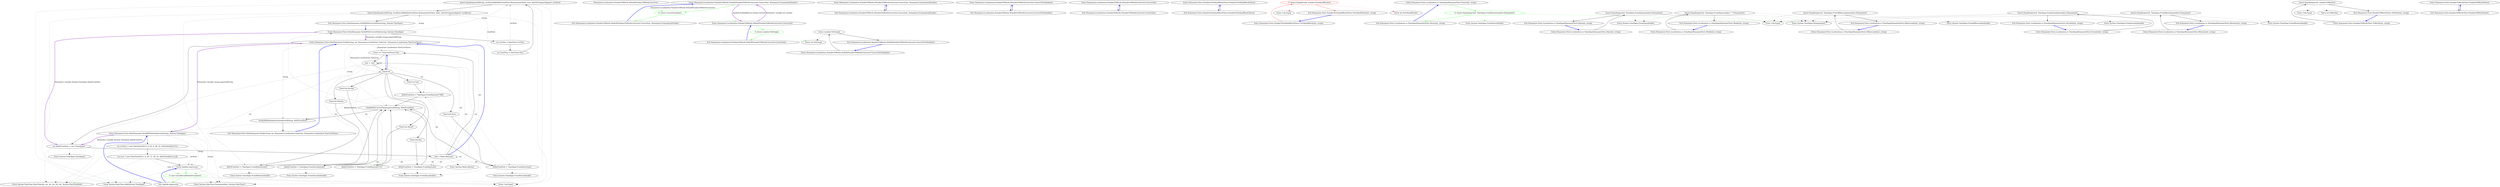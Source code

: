digraph  {
m0_6 [cluster="System.DateTime.Add(System.TimeSpan)", file="Configurator.cs", label="Entry System.DateTime.Add(System.TimeSpan)", span="0-0"];
m0_0 [cluster="Humanizer.Tests.DateHumanize.VerifyWithCurrentDate(string, System.TimeSpan)", file="Configurator.cs", label="Entry Humanizer.Tests.DateHumanize.VerifyWithCurrentDate(string, System.TimeSpan)", span="8-8"];
m0_1 [cluster="Humanizer.Tests.DateHumanize.VerifyWithCurrentDate(string, System.TimeSpan)", file="Configurator.cs", label="var utcNow = DateTime.UtcNow", span="10-10"];
m0_3 [cluster="Humanizer.Tests.DateHumanize.VerifyWithCurrentDate(string, System.TimeSpan)", file="Configurator.cs", label="Assert.Equal(expectedString, utcNow.Add(deltaFromNow).Humanize(utcDate: true, dateToCompareAgainst: utcNow))", span="14-14"];
m0_4 [cluster="Humanizer.Tests.DateHumanize.VerifyWithCurrentDate(string, System.TimeSpan)", file="Configurator.cs", label="Assert.Equal(expectedString, localNow.Add(deltaFromNow).Humanize(utcDate: false, dateToCompareAgainst: localNow))", span="15-15"];
m0_2 [cluster="Humanizer.Tests.DateHumanize.VerifyWithCurrentDate(string, System.TimeSpan)", file="Configurator.cs", label="var localNow = DateTime.Now", span="11-11"];
m0_5 [cluster="Humanizer.Tests.DateHumanize.VerifyWithCurrentDate(string, System.TimeSpan)", file="Configurator.cs", label="Exit Humanizer.Tests.DateHumanize.VerifyWithCurrentDate(string, System.TimeSpan)", span="8-8"];
m0_38 [cluster="System.Math.Abs(int)", file="Configurator.cs", label="Entry System.Math.Abs(int)", span="0-0"];
m0_7 [cluster="System.DateTime.Humanize(bool, System.DateTime?)", file="Configurator.cs", label="Entry System.DateTime.Humanize(bool, System.DateTime?)", span="19-19"];
m0_37 [cluster="System.TimeSpan.TimeSpan()", file="Configurator.cs", label="Entry System.TimeSpan.TimeSpan()", span="0-0"];
m0_40 [cluster="System.TimeSpan.FromMinutes(double)", file="Configurator.cs", label="Entry System.TimeSpan.FromMinutes(double)", span="0-0"];
m0_15 [cluster="System.DateTime.DateTime(int, int, int, int, int, int, System.DateTimeKind)", file="Configurator.cs", label="Entry System.DateTime.DateTime(int, int, int, int, int, int, System.DateTimeKind)", span="0-0"];
m0_8 [cluster="Unk.Equal", file="Configurator.cs", label="Entry Unk.Equal", span=""];
m0_9 [cluster="Humanizer.Tests.DateHumanize.VerifyWithDateInjection(string, System.TimeSpan)", file="Configurator.cs", label="Entry Humanizer.Tests.DateHumanize.VerifyWithDateInjection(string, System.TimeSpan)", span="18-18"];
m0_10 [cluster="Humanizer.Tests.DateHumanize.VerifyWithDateInjection(string, System.TimeSpan)", file="Configurator.cs", label="var utcNow = new DateTime(2013, 6, 20, 9, 58, 22, DateTimeKind.Utc)", span="20-20"];
m0_12 [cluster="lambda expression", file="Configurator.cs", label="Entry lambda expression", span="19-19"];
m0_13 [cluster="lambda expression", color=green, community=0, file="Configurator.cs", label="0: new CzechSlovakPolishFormatter()", span="19-19"];
m0_11 [cluster="Humanizer.Tests.DateHumanize.VerifyWithDateInjection(string, System.TimeSpan)", file="Configurator.cs", label="var now = new DateTime(2013, 6, 20, 11, 58, 22, DateTimeKind.Local)", span="21-21"];
m0_14 [cluster="lambda expression", file="Configurator.cs", label="Exit lambda expression", span="19-19"];
m0_39 [cluster="System.TimeSpan.FromSeconds(double)", file="Configurator.cs", label="Entry System.TimeSpan.FromSeconds(double)", span="0-0"];
m0_41 [cluster="System.TimeSpan.FromHours(double)", file="Configurator.cs", label="Entry System.TimeSpan.FromHours(double)", span="0-0"];
m0_42 [cluster="System.TimeSpan.FromDays(double)", file="Configurator.cs", label="Entry System.TimeSpan.FromDays(double)", span="0-0"];
m0_19 [cluster="Humanizer.Tests.DateHumanize.Verify(string, int, Humanizer.Localisation.TimeUnit, Humanizer.Localisation.TimeUnitTense)", file="Configurator.cs", label="tense == TimeUnitTense.Past", span="32-32"];
m0_17 [cluster="Humanizer.Tests.DateHumanize.Verify(string, int, Humanizer.Localisation.TimeUnit, Humanizer.Localisation.TimeUnitTense)", file="Configurator.cs", label="var deltaFromNow = new TimeSpan()", span="29-29"];
m0_20 [cluster="Humanizer.Tests.DateHumanize.Verify(string, int, Humanizer.Localisation.TimeUnit, Humanizer.Localisation.TimeUnitTense)", file="Configurator.cs", label="unit = -unit", span="33-33"];
m0_16 [cluster="Humanizer.Tests.DateHumanize.Verify(string, int, Humanizer.Localisation.TimeUnit, Humanizer.Localisation.TimeUnitTense)", file="Configurator.cs", label="Entry Humanizer.Tests.DateHumanize.Verify(string, int, Humanizer.Localisation.TimeUnit, Humanizer.Localisation.TimeUnitTense)", span="27-27"];
m0_18 [cluster="Humanizer.Tests.DateHumanize.Verify(string, int, Humanizer.Localisation.TimeUnit, Humanizer.Localisation.TimeUnitTense)", file="Configurator.cs", label="unit = Math.Abs(unit)", span="30-30"];
m0_21 [cluster="Humanizer.Tests.DateHumanize.Verify(string, int, Humanizer.Localisation.TimeUnit, Humanizer.Localisation.TimeUnitTense)", file="Configurator.cs", label=timeUnit, span="35-35"];
m0_34 [cluster="Humanizer.Tests.DateHumanize.Verify(string, int, Humanizer.Localisation.TimeUnit, Humanizer.Localisation.TimeUnitTense)", file="Configurator.cs", label="VerifyWithCurrentDate(expectedString, deltaFromNow)", span="57-57"];
m0_35 [cluster="Humanizer.Tests.DateHumanize.Verify(string, int, Humanizer.Localisation.TimeUnit, Humanizer.Localisation.TimeUnitTense)", file="Configurator.cs", label="VerifyWithDateInjection(expectedString, deltaFromNow)", span="58-58"];
m0_23 [cluster="Humanizer.Tests.DateHumanize.Verify(string, int, Humanizer.Localisation.TimeUnit, Humanizer.Localisation.TimeUnitTense)", file="Configurator.cs", label="deltaFromNow = TimeSpan.FromSeconds(unit)", span="38-38"];
m0_25 [cluster="Humanizer.Tests.DateHumanize.Verify(string, int, Humanizer.Localisation.TimeUnit, Humanizer.Localisation.TimeUnitTense)", file="Configurator.cs", label="deltaFromNow = TimeSpan.FromMinutes(unit)", span="41-41"];
m0_27 [cluster="Humanizer.Tests.DateHumanize.Verify(string, int, Humanizer.Localisation.TimeUnit, Humanizer.Localisation.TimeUnitTense)", file="Configurator.cs", label="deltaFromNow = TimeSpan.FromHours(unit)", span="44-44"];
m0_29 [cluster="Humanizer.Tests.DateHumanize.Verify(string, int, Humanizer.Localisation.TimeUnit, Humanizer.Localisation.TimeUnitTense)", file="Configurator.cs", label="deltaFromNow = TimeSpan.FromDays(unit)", span="47-47"];
m0_31 [cluster="Humanizer.Tests.DateHumanize.Verify(string, int, Humanizer.Localisation.TimeUnit, Humanizer.Localisation.TimeUnitTense)", file="Configurator.cs", label="deltaFromNow = TimeSpan.FromDays(unit*31)", span="50-50"];
m0_33 [cluster="Humanizer.Tests.DateHumanize.Verify(string, int, Humanizer.Localisation.TimeUnit, Humanizer.Localisation.TimeUnitTense)", file="Configurator.cs", label="deltaFromNow = TimeSpan.FromDays(unit*366)", span="53-53"];
m0_22 [cluster="Humanizer.Tests.DateHumanize.Verify(string, int, Humanizer.Localisation.TimeUnit, Humanizer.Localisation.TimeUnitTense)", file="Configurator.cs", label="TimeUnit.Second", span="37-37"];
m0_24 [cluster="Humanizer.Tests.DateHumanize.Verify(string, int, Humanizer.Localisation.TimeUnit, Humanizer.Localisation.TimeUnitTense)", file="Configurator.cs", label="TimeUnit.Minute", span="40-40"];
m0_26 [cluster="Humanizer.Tests.DateHumanize.Verify(string, int, Humanizer.Localisation.TimeUnit, Humanizer.Localisation.TimeUnitTense)", file="Configurator.cs", label="TimeUnit.Hour", span="43-43"];
m0_28 [cluster="Humanizer.Tests.DateHumanize.Verify(string, int, Humanizer.Localisation.TimeUnit, Humanizer.Localisation.TimeUnitTense)", file="Configurator.cs", label="TimeUnit.Day", span="46-46"];
m0_30 [cluster="Humanizer.Tests.DateHumanize.Verify(string, int, Humanizer.Localisation.TimeUnit, Humanizer.Localisation.TimeUnitTense)", file="Configurator.cs", label="TimeUnit.Month", span="49-49"];
m0_32 [cluster="Humanizer.Tests.DateHumanize.Verify(string, int, Humanizer.Localisation.TimeUnit, Humanizer.Localisation.TimeUnitTense)", file="Configurator.cs", label="TimeUnit.Year", span="52-52"];
m0_36 [cluster="Humanizer.Tests.DateHumanize.Verify(string, int, Humanizer.Localisation.TimeUnit, Humanizer.Localisation.TimeUnitTense)", file="Configurator.cs", label="Exit Humanizer.Tests.DateHumanize.Verify(string, int, Humanizer.Localisation.TimeUnit, Humanizer.Localisation.TimeUnitTense)", span="27-27"];
m2_0 [cluster="Humanizer.Localisation.NumberToWords.DefaultNumberToWordsConverter.Convert(int, Humanizer.GrammaticalGender)", file="DefaultNumberToWordsConverter.cs", label="Entry Humanizer.Localisation.NumberToWords.DefaultNumberToWordsConverter.Convert(int, Humanizer.GrammaticalGender)", span="4-4"];
m2_1 [cluster="Humanizer.Localisation.NumberToWords.DefaultNumberToWordsConverter.Convert(int, Humanizer.GrammaticalGender)", color=green, community=0, file="DefaultNumberToWordsConverter.cs", label="0: return Convert(number);", span="6-6"];
m2_2 [cluster="Humanizer.Localisation.NumberToWords.DefaultNumberToWordsConverter.Convert(int, Humanizer.GrammaticalGender)", file="DefaultNumberToWordsConverter.cs", label="Exit Humanizer.Localisation.NumberToWords.DefaultNumberToWordsConverter.Convert(int, Humanizer.GrammaticalGender)", span="4-4"];
m2_6 [cluster="int.ToString()", file="DefaultNumberToWordsConverter.cs", label="Entry int.ToString()", span="0-0"];
m2_3 [cluster="Humanizer.Localisation.NumberToWords.DefaultNumberToWordsConverter.Convert(int)", file="DefaultNumberToWordsConverter.cs", label="Entry Humanizer.Localisation.NumberToWords.DefaultNumberToWordsConverter.Convert(int)", span="9-9"];
m2_4 [cluster="Humanizer.Localisation.NumberToWords.DefaultNumberToWordsConverter.Convert(int)", color=green, community=0, file="DefaultNumberToWordsConverter.cs", label="0: return number.ToString();", span="11-11"];
m2_5 [cluster="Humanizer.Localisation.NumberToWords.DefaultNumberToWordsConverter.Convert(int)", file="DefaultNumberToWordsConverter.cs", label="Exit Humanizer.Localisation.NumberToWords.DefaultNumberToWordsConverter.Convert(int)", span="9-9"];
m2_7 [cluster="Humanizer.Localisation.NumberToWords.DefaultNumberToWordsConverter.ConvertToOrdinal(int)", file="DefaultNumberToWordsConverter.cs", label="Entry Humanizer.Localisation.NumberToWords.DefaultNumberToWordsConverter.ConvertToOrdinal(int)", span="14-14"];
m2_8 [cluster="Humanizer.Localisation.NumberToWords.DefaultNumberToWordsConverter.ConvertToOrdinal(int)", file="DefaultNumberToWordsConverter.cs", label="return number.ToString();", span="16-16"];
m2_9 [cluster="Humanizer.Localisation.NumberToWords.DefaultNumberToWordsConverter.ConvertToOrdinal(int)", file="DefaultNumberToWordsConverter.cs", label="Exit Humanizer.Localisation.NumberToWords.DefaultNumberToWordsConverter.ConvertToOrdinal(int)", span="14-14"];
m2_10 [file="DefaultNumberToWordsConverter.cs", label="Humanizer.Localisation.NumberToWords.DefaultNumberToWordsConverter", span=""];
m4_2 [cluster="Humanizer.Localisation.NumberToWords.INumberToWordsConverter.Convert(int, Humanizer.GrammaticalGender)", file="INumberToWordsConverter.cs", label="Entry Humanizer.Localisation.NumberToWords.INumberToWordsConverter.Convert(int, Humanizer.GrammaticalGender)", span="22-22"];
m4_3 [cluster="Humanizer.Localisation.NumberToWords.INumberToWordsConverter.Convert(int, Humanizer.GrammaticalGender)", file="INumberToWordsConverter.cs", label="Exit Humanizer.Localisation.NumberToWords.INumberToWordsConverter.Convert(int, Humanizer.GrammaticalGender)", span="22-22"];
m4_4 [cluster="Humanizer.Localisation.NumberToWords.INumberToWordsConverter.ConvertToOrdinal(int)", file="INumberToWordsConverter.cs", label="Entry Humanizer.Localisation.NumberToWords.INumberToWordsConverter.ConvertToOrdinal(int)", span="29-29"];
m4_5 [cluster="Humanizer.Localisation.NumberToWords.INumberToWordsConverter.ConvertToOrdinal(int)", file="INumberToWordsConverter.cs", label="Exit Humanizer.Localisation.NumberToWords.INumberToWordsConverter.ConvertToOrdinal(int)", span="29-29"];
m4_0 [cluster="Humanizer.Localisation.NumberToWords.INumberToWordsConverter.Convert(int)", file="INumberToWordsConverter.cs", label="Entry Humanizer.Localisation.NumberToWords.INumberToWordsConverter.Convert(int)", span="12-12"];
m4_1 [cluster="Humanizer.Localisation.NumberToWords.INumberToWordsConverter.Convert(int)", file="INumberToWordsConverter.cs", label="Exit Humanizer.Localisation.NumberToWords.INumberToWordsConverter.Convert(int)", span="12-12"];
m5_0 [cluster="Humanizer.Tests.NumberToOrdinalWordsTests.NumberToOrdinalWordsTests()", file="NumberToOrdinalWordsTests.cs", label="Entry Humanizer.Tests.NumberToOrdinalWordsTests.NumberToOrdinalWordsTests()", span="7-7"];
m5_1 [cluster="Humanizer.Tests.NumberToOrdinalWordsTests.NumberToOrdinalWordsTests()", file="NumberToOrdinalWordsTests.cs", label="Exit Humanizer.Tests.NumberToOrdinalWordsTests.NumberToOrdinalWordsTests()", span="7-7"];
m5_6 [cluster="Unk.Equal", file="NumberToOrdinalWordsTests.cs", label="Entry Unk.Equal", span=""];
m5_2 [cluster="Humanizer.Tests.NumberToOrdinalWordsTests.ToOrdinalWords(int, string)", file="NumberToOrdinalWordsTests.cs", label="Entry Humanizer.Tests.NumberToOrdinalWordsTests.ToOrdinalWords(int, string)", span="52-52"];
m5_3 [cluster="Humanizer.Tests.NumberToOrdinalWordsTests.ToOrdinalWords(int, string)", color=red, community=0, file="NumberToOrdinalWordsTests.cs", label="0: Assert.Equal(words, number.ToOrdinalWords())", span="54-54"];
m5_4 [cluster="Humanizer.Tests.NumberToOrdinalWordsTests.ToOrdinalWords(int, string)", file="NumberToOrdinalWordsTests.cs", label="Exit Humanizer.Tests.NumberToOrdinalWordsTests.ToOrdinalWords(int, string)", span="52-52"];
m5_5 [cluster="int.ToOrdinalWords()", file="NumberToOrdinalWordsTests.cs", label="Entry int.ToOrdinalWords()", span="52-52"];
m6_16 [cluster="Humanizer.Tests.Localisation.cs.TimeSpanHumanizeTests.Hours(int, string)", file="NumberToWordsExtension.cs", label="Entry Humanizer.Tests.Localisation.cs.TimeSpanHumanizeTests.Hours(int, string)", span="60-60"];
m6_17 [cluster="Humanizer.Tests.Localisation.cs.TimeSpanHumanizeTests.Hours(int, string)", color=green, community=0, file="NumberToWordsExtension.cs", label="0: Assert.Equal(expected, TimeSpan.FromHours(number).Humanize())", span="62-62"];
m6_18 [cluster="Humanizer.Tests.Localisation.cs.TimeSpanHumanizeTests.Hours(int, string)", file="NumberToWordsExtension.cs", label="Exit Humanizer.Tests.Localisation.cs.TimeSpanHumanizeTests.Hours(int, string)", span="60-60"];
m6_23 [cluster="System.TimeSpan.FromDays(double)", file="NumberToWordsExtension.cs", label="Entry System.TimeSpan.FromDays(double)", span="0-0"];
m6_6 [cluster="System.TimeSpan.Humanize(int)", file="NumberToWordsExtension.cs", label="Entry System.TimeSpan.Humanize(int)", span="18-18"];
m6_15 [cluster="System.TimeSpan.FromMinutes(double)", file="NumberToWordsExtension.cs", label="Entry System.TimeSpan.FromMinutes(double)", span="0-0"];
m6_5 [cluster="System.TimeSpan.FromMilliseconds(double)", file="NumberToWordsExtension.cs", label="Entry System.TimeSpan.FromMilliseconds(double)", span="0-0"];
m6_7 [cluster="Unk.Equal", file="NumberToWordsExtension.cs", label="Entry Unk.Equal", span=""];
m6_20 [cluster="Humanizer.Tests.Localisation.cs.TimeSpanHumanizeTests.Days(int, string)", file="NumberToWordsExtension.cs", label="Entry Humanizer.Tests.Localisation.cs.TimeSpanHumanizeTests.Days(int, string)", span="72-72"];
m6_21 [cluster="Humanizer.Tests.Localisation.cs.TimeSpanHumanizeTests.Days(int, string)", file="NumberToWordsExtension.cs", label="Assert.Equal(expected, TimeSpan.FromDays(number).Humanize())", span="74-74"];
m6_22 [cluster="Humanizer.Tests.Localisation.cs.TimeSpanHumanizeTests.Days(int, string)", file="NumberToWordsExtension.cs", label="Exit Humanizer.Tests.Localisation.cs.TimeSpanHumanizeTests.Days(int, string)", span="72-72"];
m6_19 [cluster="System.TimeSpan.FromHours(double)", file="NumberToWordsExtension.cs", label="Entry System.TimeSpan.FromHours(double)", span="0-0"];
m6_11 [cluster="System.TimeSpan.FromSeconds(double)", file="NumberToWordsExtension.cs", label="Entry System.TimeSpan.FromSeconds(double)", span="0-0"];
m6_2 [cluster="Humanizer.Tests.Localisation.cs.TimeSpanHumanizeTests.Miliseconds(int, string)", file="NumberToWordsExtension.cs", label="Entry Humanizer.Tests.Localisation.cs.TimeSpanHumanizeTests.Miliseconds(int, string)", span="21-21"];
m6_3 [cluster="Humanizer.Tests.Localisation.cs.TimeSpanHumanizeTests.Miliseconds(int, string)", file="NumberToWordsExtension.cs", label="Assert.Equal(expected, TimeSpan.FromMilliseconds(number).Humanize())", span="23-23"];
m6_4 [cluster="Humanizer.Tests.Localisation.cs.TimeSpanHumanizeTests.Miliseconds(int, string)", file="NumberToWordsExtension.cs", label="Exit Humanizer.Tests.Localisation.cs.TimeSpanHumanizeTests.Miliseconds(int, string)", span="21-21"];
m6_8 [cluster="Humanizer.Tests.Localisation.cs.TimeSpanHumanizeTests.Seconds(int, string)", file="NumberToWordsExtension.cs", label="Entry Humanizer.Tests.Localisation.cs.TimeSpanHumanizeTests.Seconds(int, string)", span="34-34"];
m6_9 [cluster="Humanizer.Tests.Localisation.cs.TimeSpanHumanizeTests.Seconds(int, string)", file="NumberToWordsExtension.cs", label="Assert.Equal(expected, TimeSpan.FromSeconds(number).Humanize())", span="36-36"];
m6_10 [cluster="Humanizer.Tests.Localisation.cs.TimeSpanHumanizeTests.Seconds(int, string)", file="NumberToWordsExtension.cs", label="Exit Humanizer.Tests.Localisation.cs.TimeSpanHumanizeTests.Seconds(int, string)", span="34-34"];
m6_12 [cluster="Humanizer.Tests.Localisation.cs.TimeSpanHumanizeTests.Minutes(int, string)", file="NumberToWordsExtension.cs", label="Entry Humanizer.Tests.Localisation.cs.TimeSpanHumanizeTests.Minutes(int, string)", span="47-47"];
m6_13 [cluster="Humanizer.Tests.Localisation.cs.TimeSpanHumanizeTests.Minutes(int, string)", file="NumberToWordsExtension.cs", label="Assert.Equal(expected, TimeSpan.FromMinutes(number).Humanize())", span="49-49"];
m6_14 [cluster="Humanizer.Tests.Localisation.cs.TimeSpanHumanizeTests.Minutes(int, string)", file="NumberToWordsExtension.cs", label="Exit Humanizer.Tests.Localisation.cs.TimeSpanHumanizeTests.Minutes(int, string)", span="47-47"];
m6_24 [cluster="Humanizer.Tests.Localisation.cs.TimeSpanHumanizeTests.Weeks(int, string)", file="NumberToWordsExtension.cs", label="Entry Humanizer.Tests.Localisation.cs.TimeSpanHumanizeTests.Weeks(int, string)", span="84-84"];
m6_25 [cluster="Humanizer.Tests.Localisation.cs.TimeSpanHumanizeTests.Weeks(int, string)", file="NumberToWordsExtension.cs", label="Assert.Equal(expected, TimeSpan.FromDays(number * 7).Humanize())", span="86-86"];
m6_26 [cluster="Humanizer.Tests.Localisation.cs.TimeSpanHumanizeTests.Weeks(int, string)", file="NumberToWordsExtension.cs", label="Exit Humanizer.Tests.Localisation.cs.TimeSpanHumanizeTests.Weeks(int, string)", span="84-84"];
m7_6 [cluster="Unk.Equal", file="NumberToWordsTests.cs", label="Entry Unk.Equal", span=""];
m7_5 [cluster="int.ToWords()", file="NumberToWordsTests.cs", label="Entry int.ToWords()", span="29-29"];
m7_2 [cluster="Humanizer.Tests.NumberToWordsTests.ToWords(int, string)", file="NumberToWordsTests.cs", label="Entry Humanizer.Tests.NumberToWordsTests.ToWords(int, string)", span="40-40"];
m7_3 [cluster="Humanizer.Tests.NumberToWordsTests.ToWords(int, string)", file="NumberToWordsTests.cs", label="Assert.Equal(expected, number.ToWords())", span="42-42"];
m7_4 [cluster="Humanizer.Tests.NumberToWordsTests.ToWords(int, string)", file="NumberToWordsTests.cs", label="Exit Humanizer.Tests.NumberToWordsTests.ToWords(int, string)", span="40-40"];
m7_0 [cluster="Humanizer.Tests.NumberToWordsTests.NumberToWordsTests()", file="NumberToWordsTests.cs", label="Entry Humanizer.Tests.NumberToWordsTests.NumberToWordsTests()", span="7-7"];
m7_1 [cluster="Humanizer.Tests.NumberToWordsTests.NumberToWordsTests()", file="NumberToWordsTests.cs", label="Exit Humanizer.Tests.NumberToWordsTests.NumberToWordsTests()", span="7-7"];
m0_0 -> m0_1  [key=0, style=solid];
m0_0 -> m0_3  [color=darkseagreen4, key=1, label=string, style=dashed];
m0_0 -> m0_4  [color=darkseagreen4, key=1, label=string, style=dashed];
m0_0 -> m0_16  [color=darkorchid, key=3, label="Parameter variable string expectedString", style=bold];
m0_0 -> m0_17  [color=darkorchid, key=3, label="Parameter variable System.TimeSpan deltaFromNow", style=bold];
m0_1 -> m0_2  [key=0, style=solid];
m0_1 -> m0_3  [color=darkseagreen4, key=1, label=utcNow, style=dashed];
m0_3 -> m0_4  [key=0, style=solid];
m0_3 -> m0_6  [key=2, style=dotted];
m0_3 -> m0_7  [key=2, style=dotted];
m0_3 -> m0_8  [key=2, style=dotted];
m0_4 -> m0_5  [key=0, style=solid];
m0_4 -> m0_6  [key=2, style=dotted];
m0_4 -> m0_7  [key=2, style=dotted];
m0_4 -> m0_8  [key=2, style=dotted];
m0_2 -> m0_3  [key=0, style=solid];
m0_2 -> m0_4  [color=darkseagreen4, key=1, label=localNow, style=dashed];
m0_5 -> m0_0  [color=blue, key=0, style=bold];
m0_9 -> m0_10  [key=0, style=solid];
m0_9 -> m0_12  [color=darkseagreen4, key=1, label=string, style=dashed];
m0_9 -> m0_13  [color=darkseagreen4, key=1, label=string, style=dashed];
m0_9 -> m0_16  [color=darkorchid, key=3, label="Parameter variable string expectedString", style=bold];
m0_9 -> m0_17  [color=darkorchid, key=3, label="Parameter variable System.TimeSpan deltaFromNow", style=bold];
m0_10 -> m0_11  [key=0, style=solid];
m0_10 -> m0_15  [key=2, style=dotted];
m0_10 -> m0_12  [color=darkseagreen4, key=1, label=utcNow, style=dashed];
m0_12 -> m0_13  [color=green, key=0, style=solid];
m0_12 -> m0_6  [key=2, style=dotted];
m0_12 -> m0_7  [key=2, style=dotted];
m0_12 -> m0_8  [key=2, style=dotted];
m0_13 -> m0_14  [color=green, key=0, style=solid];
m0_13 -> m0_6  [key=2, style=dotted];
m0_13 -> m0_7  [key=2, style=dotted];
m0_13 -> m0_8  [key=2, style=dotted];
m0_13 -> m0_15  [color=green, key=2, style=dotted];
m0_11 -> m0_12  [key=0, style=solid];
m0_11 -> m0_15  [key=2, style=dotted];
m0_11 -> m0_13  [color=darkseagreen4, key=1, label=now, style=dashed];
m0_14 -> m0_9  [color=blue, key=0, style=bold];
m0_14 -> m0_12  [color=blue, key=0, style=bold];
m0_19 -> m0_20  [key=0, style=solid];
m0_19 -> m0_21  [key=0, style=solid];
m0_17 -> m0_15  [key=2, style=dotted];
m0_17 -> m0_18  [key=0, style=solid];
m0_17 -> m0_37  [key=2, style=dotted];
m0_20 -> m0_15  [key=2, style=dotted];
m0_20 -> m0_21  [key=0, style=solid];
m0_20 -> m0_20  [color=darkseagreen4, key=1, label=int, style=dashed];
m0_20 -> m0_23  [color=darkseagreen4, key=1, label=int, style=dashed];
m0_20 -> m0_25  [color=darkseagreen4, key=1, label=int, style=dashed];
m0_20 -> m0_27  [color=darkseagreen4, key=1, label=int, style=dashed];
m0_20 -> m0_29  [color=darkseagreen4, key=1, label=int, style=dashed];
m0_20 -> m0_31  [color=darkseagreen4, key=1, label=int, style=dashed];
m0_20 -> m0_33  [color=darkseagreen4, key=1, label=int, style=dashed];
m0_16 -> m0_17  [key=0, style=solid];
m0_16 -> m0_18  [color=darkseagreen4, key=1, label=int, style=dashed];
m0_16 -> m0_19  [color=darkseagreen4, key=1, label="Humanizer.Localisation.TimeUnitTense", style=dashed];
m0_16 -> m0_21  [color=darkseagreen4, key=1, label="Humanizer.Localisation.TimeUnit", style=dashed];
m0_16 -> m0_34  [color=darkseagreen4, key=1, label=string, style=dashed];
m0_16 -> m0_35  [color=darkseagreen4, key=1, label=string, style=dashed];
m0_18 -> m0_16  [color=blue, key=0, style=bold];
m0_18 -> m0_19  [key=0, style=solid];
m0_18 -> m0_38  [key=2, style=dotted];
m0_18 -> m0_18  [color=darkseagreen4, key=1, label=int, style=dashed];
m0_18 -> m0_20  [color=darkseagreen4, key=1, label=int, style=dashed];
m0_18 -> m0_23  [color=darkseagreen4, key=1, label=int, style=dashed];
m0_18 -> m0_25  [color=darkseagreen4, key=1, label=int, style=dashed];
m0_18 -> m0_27  [color=darkseagreen4, key=1, label=int, style=dashed];
m0_18 -> m0_29  [color=darkseagreen4, key=1, label=int, style=dashed];
m0_18 -> m0_31  [color=darkseagreen4, key=1, label=int, style=dashed];
m0_18 -> m0_33  [color=darkseagreen4, key=1, label=int, style=dashed];
m0_21 -> m0_19  [color=blue, key=0, style=bold];
m0_21 -> m0_22  [key=0, style=solid];
m0_21 -> m0_24  [key=0, style=solid];
m0_21 -> m0_26  [key=0, style=solid];
m0_21 -> m0_28  [key=0, style=solid];
m0_21 -> m0_30  [key=0, style=solid];
m0_21 -> m0_32  [key=0, style=solid];
m0_34 -> m0_35  [key=0, style=solid];
m0_34 -> m0_0  [key=2, style=dotted];
m0_35 -> m0_36  [key=0, style=solid];
m0_35 -> m0_9  [key=2, style=dotted];
m0_23 -> m0_34  [key=0, style=solid];
m0_23 -> m0_39  [key=2, style=dotted];
m0_25 -> m0_34  [key=0, style=solid];
m0_25 -> m0_40  [key=2, style=dotted];
m0_27 -> m0_34  [key=0, style=solid];
m0_27 -> m0_41  [key=2, style=dotted];
m0_29 -> m0_34  [key=0, style=solid];
m0_29 -> m0_42  [key=2, style=dotted];
m0_31 -> m0_34  [key=0, style=solid];
m0_31 -> m0_42  [key=2, style=dotted];
m0_33 -> m0_34  [key=0, style=solid];
m0_33 -> m0_42  [key=2, style=dotted];
m0_33 -> m0_35  [color=darkseagreen4, key=1, label=deltaFromNow, style=dashed];
m0_22 -> m0_23  [key=0, style=solid];
m0_24 -> m0_25  [key=0, style=solid];
m0_26 -> m0_27  [key=0, style=solid];
m0_28 -> m0_29  [key=0, style=solid];
m0_30 -> m0_31  [key=0, style=solid];
m0_32 -> m0_33  [key=0, style=solid];
m0_36 -> m0_16  [color=blue, key=0, style=bold];
m2_0 -> m2_1  [color=green, key=0, style=solid];
m2_0 -> m2_3  [color=darkorchid, key=3, label="method methodReturn string Convert", style=bold];
m2_1 -> m2_2  [color=green, key=0, style=solid];
m2_1 -> m2_3  [color=green, key=2, style=dotted];
m2_2 -> m2_0  [color=blue, key=0, style=bold];
m2_3 -> m2_4  [color=green, key=0, style=solid];
m2_3 -> m2_0  [color=darkorchid, key=3, label="Parameter variable int number", style=bold];
m2_4 -> m2_5  [color=green, key=0, style=solid];
m2_4 -> m2_6  [color=green, key=2, style=dotted];
m2_5 -> m2_3  [color=blue, key=0, style=bold];
m2_7 -> m2_8  [key=0, style=solid];
m2_8 -> m2_9  [key=0, style=solid];
m2_8 -> m2_6  [key=2, style=dotted];
m2_9 -> m2_7  [color=blue, key=0, style=bold];
m2_10 -> m2_1  [color=green, key=1, label="Humanizer.Localisation.NumberToWords.DefaultNumberToWordsConverter", style=dashed];
m4_2 -> m4_3  [key=0, style=solid];
m4_3 -> m4_2  [color=blue, key=0, style=bold];
m4_4 -> m4_5  [key=0, style=solid];
m4_5 -> m4_4  [color=blue, key=0, style=bold];
m4_0 -> m4_1  [key=0, style=solid];
m4_1 -> m4_0  [color=blue, key=0, style=bold];
m5_0 -> m5_1  [key=0, style=solid];
m5_1 -> m5_0  [color=blue, key=0, style=bold];
m5_2 -> m5_3  [color=red, key=0, style=solid];
m5_3 -> m5_4  [color=red, key=0, style=solid];
m5_3 -> m5_5  [color=red, key=2, style=dotted];
m5_3 -> m5_6  [color=red, key=2, style=dotted];
m5_4 -> m5_2  [color=blue, key=0, style=bold];
m6_16 -> m6_17  [color=green, key=0, style=solid];
m6_17 -> m6_18  [color=green, key=0, style=solid];
m6_17 -> m6_19  [color=green, key=2, style=dotted];
m6_17 -> m6_6  [color=green, key=2, style=dotted];
m6_17 -> m6_7  [color=green, key=2, style=dotted];
m6_18 -> m6_16  [color=blue, key=0, style=bold];
m6_20 -> m6_21  [key=0, style=solid];
m6_21 -> m6_6  [key=2, style=dotted];
m6_21 -> m6_7  [key=2, style=dotted];
m6_21 -> m6_22  [key=0, style=solid];
m6_21 -> m6_23  [key=2, style=dotted];
m6_22 -> m6_20  [color=blue, key=0, style=bold];
m6_2 -> m6_3  [key=0, style=solid];
m6_3 -> m6_6  [key=2, style=dotted];
m6_3 -> m6_7  [key=2, style=dotted];
m6_3 -> m6_4  [key=0, style=solid];
m6_3 -> m6_5  [key=2, style=dotted];
m6_4 -> m6_2  [color=blue, key=0, style=bold];
m6_8 -> m6_9  [key=0, style=solid];
m6_9 -> m6_6  [key=2, style=dotted];
m6_9 -> m6_7  [key=2, style=dotted];
m6_9 -> m6_10  [key=0, style=solid];
m6_9 -> m6_11  [key=2, style=dotted];
m6_10 -> m6_8  [color=blue, key=0, style=bold];
m6_12 -> m6_13  [key=0, style=solid];
m6_13 -> m6_6  [key=2, style=dotted];
m6_13 -> m6_7  [key=2, style=dotted];
m6_13 -> m6_14  [key=0, style=solid];
m6_13 -> m6_15  [key=2, style=dotted];
m6_14 -> m6_12  [color=blue, key=0, style=bold];
m6_24 -> m6_25  [key=0, style=solid];
m6_25 -> m6_6  [key=2, style=dotted];
m6_25 -> m6_7  [key=2, style=dotted];
m6_25 -> m6_26  [key=0, style=solid];
m6_25 -> m6_23  [key=2, style=dotted];
m6_26 -> m6_24  [color=blue, key=0, style=bold];
m7_2 -> m7_3  [key=0, style=solid];
m7_3 -> m7_4  [key=0, style=solid];
m7_3 -> m7_5  [key=2, style=dotted];
m7_3 -> m7_6  [key=2, style=dotted];
m7_4 -> m7_2  [color=blue, key=0, style=bold];
m7_0 -> m7_1  [key=0, style=solid];
m7_1 -> m7_0  [color=blue, key=0, style=bold];
}
